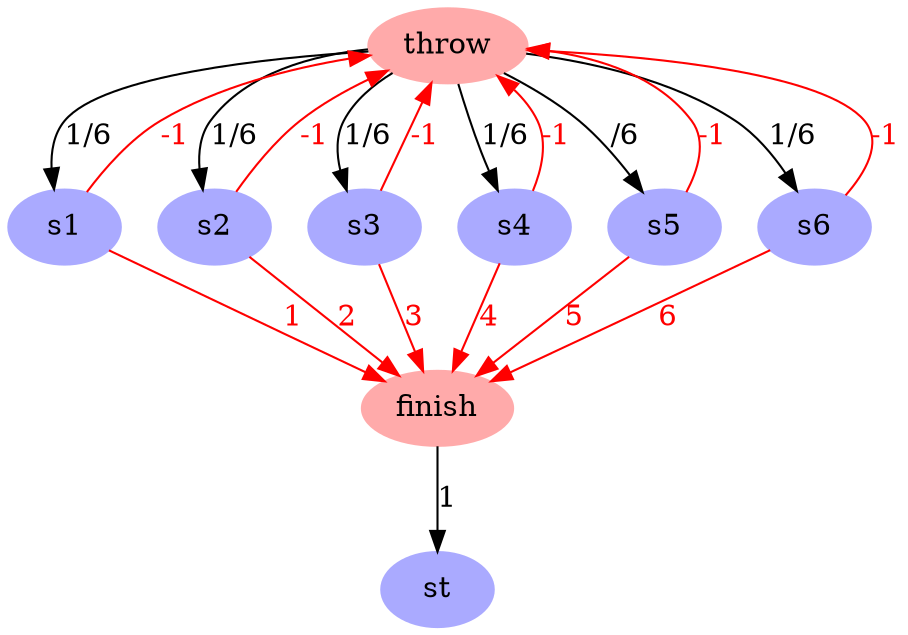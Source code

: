 digraph {
    node [textcolor="white", color="#ffaaaa",style="filled"]; throw; finish;
    node [color="#aaaaff",style="filled"]; s1; s2; s3; s4; s5; s6; st;

    s1 -> throw [label="-1", color="red", fontcolor="red"];
    s2 -> throw [label="-1", color="red", fontcolor="red"];
    s3 -> throw [label="-1", color="red", fontcolor="red"];
    s4 -> throw [label="-1", color="red", fontcolor="red"];
    s5 -> throw [label="-1", color="red", fontcolor="red"];
    s6 -> throw [label="-1", color="red", fontcolor="red"];
    s1 -> finish [label="1", color="red", fontcolor="red"];
    s2 -> finish [label="2", color="red", fontcolor="red"];
    s3 -> finish [label="3", color="red", fontcolor="red"];
    s4 -> finish [label="4", color="red", fontcolor="red"];
    s5 -> finish [label="5", color="red", fontcolor="red"];
    s6 -> finish [label="6", color="red", fontcolor="red"];

    throw -> s1 [label="1/6"];
    throw -> s2 [label="1/6"];
    throw -> s3 [label="1/6"];
    throw -> s4 [label="1/6"];
    throw -> s5 [label="/6"];
    throw -> s6 [label="1/6"];

    finish -> st [label="1"];
}
